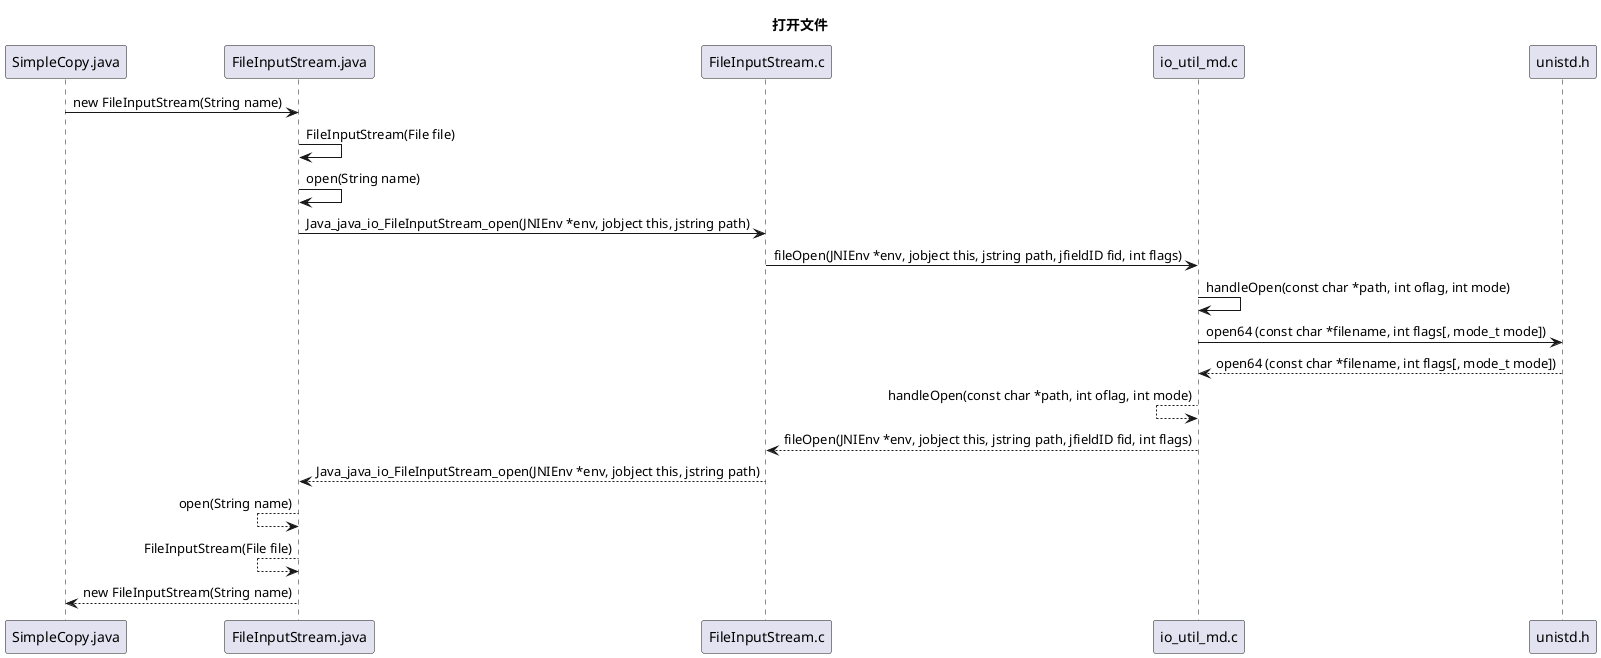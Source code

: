 @startuml

title 打开文件

SimpleCopy.java -> FileInputStream.java : new FileInputStream(String name)

FileInputStream.java -> FileInputStream.java : FileInputStream(File file)

FileInputStream.java -> FileInputStream.java : open(String name)

FileInputStream.java -> FileInputStream.c : Java_java_io_FileInputStream_open(JNIEnv *env, jobject this, jstring path)

FileInputStream.c -> io_util_md.c : fileOpen(JNIEnv *env, jobject this, jstring path, jfieldID fid, int flags)

io_util_md.c -> io_util_md.c : handleOpen(const char *path, int oflag, int mode)

io_util_md.c -> unistd.h : open64 (const char *filename, int flags[, mode_t mode])

io_util_md.c <-- unistd.h : open64 (const char *filename, int flags[, mode_t mode])

io_util_md.c <-- io_util_md.c : handleOpen(const char *path, int oflag, int mode)

FileInputStream.c <-- io_util_md.c : fileOpen(JNIEnv *env, jobject this, jstring path, jfieldID fid, int flags)

FileInputStream.java <-- FileInputStream.c: Java_java_io_FileInputStream_open(JNIEnv *env, jobject this, jstring path)

FileInputStream.java <-- FileInputStream.java : open(String name)

FileInputStream.java <-- FileInputStream.java : FileInputStream(File file)

SimpleCopy.java  <-- FileInputStream.java : new FileInputStream(String name)

@enduml
